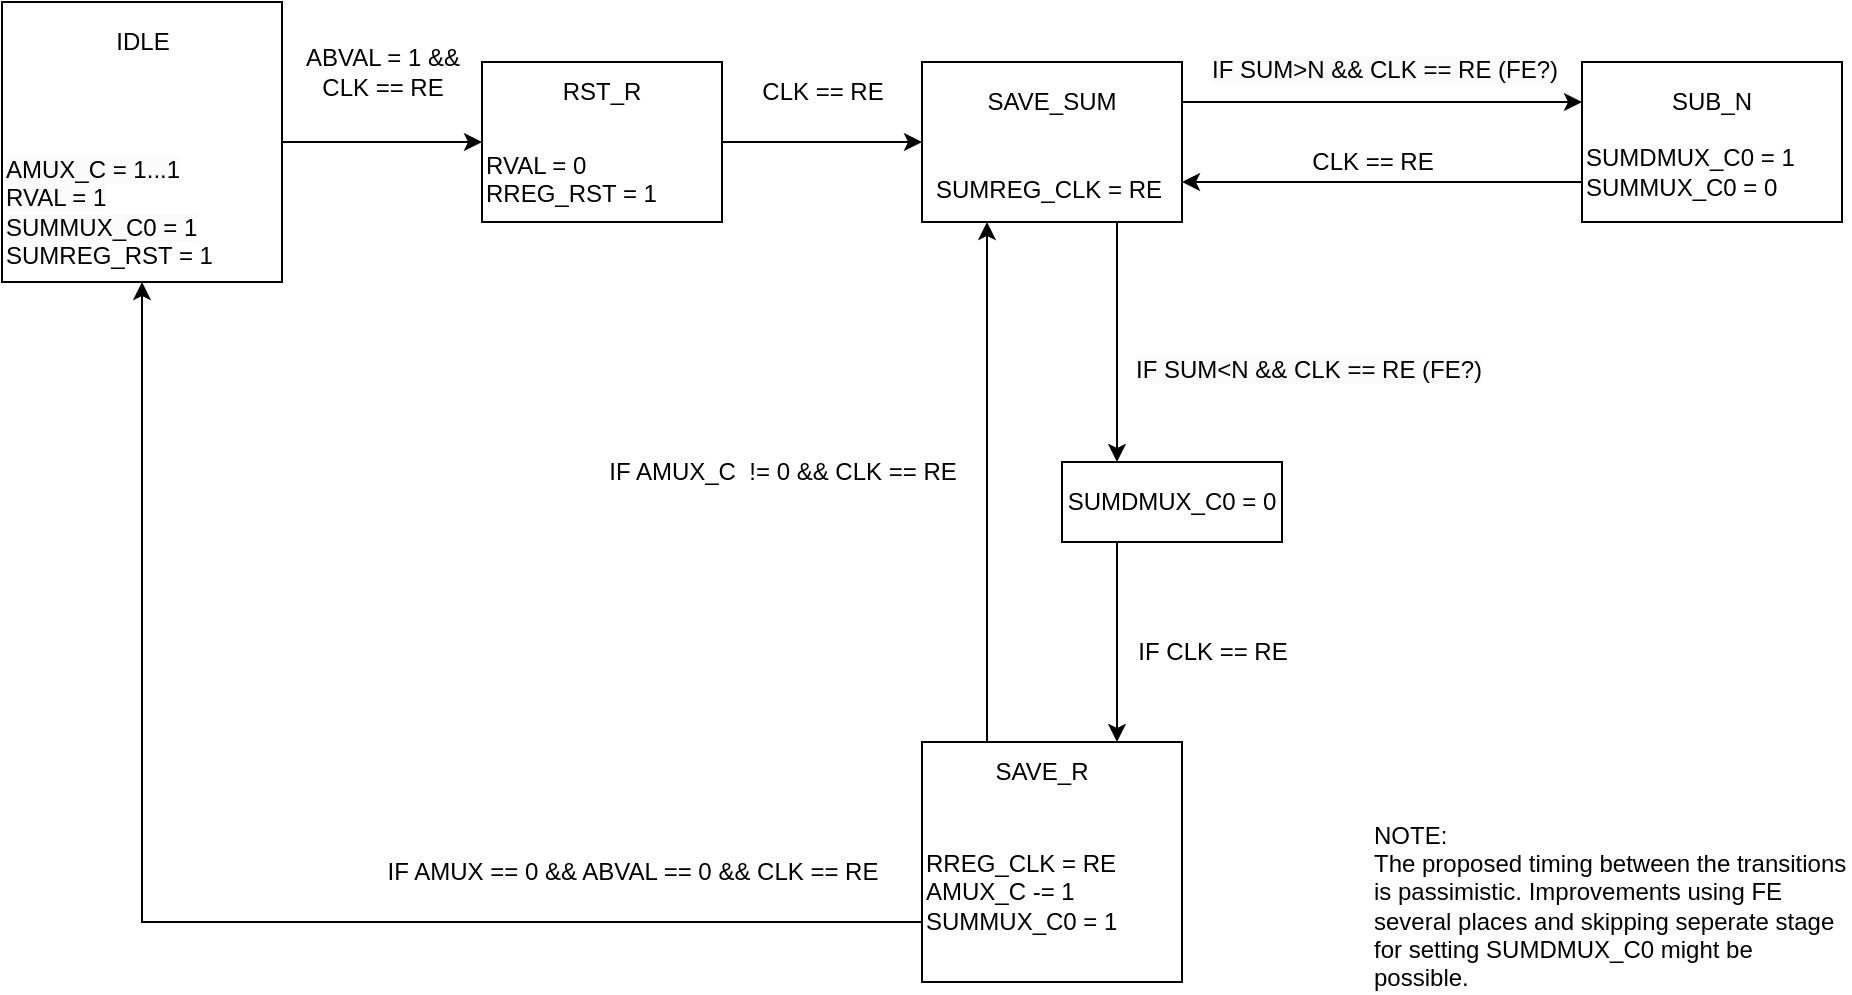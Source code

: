 <mxfile version="24.7.16" pages="2">
  <diagram name="BLAKELEY_MODULE_CONTROL" id="Lu-H7ge2H38Xss0pZ5D7">
    <mxGraphModel dx="1994" dy="757" grid="0" gridSize="10" guides="1" tooltips="1" connect="1" arrows="1" fold="1" page="1" pageScale="1" pageWidth="827" pageHeight="1169" math="0" shadow="0">
      <root>
        <mxCell id="0" />
        <mxCell id="1" parent="0" />
        <mxCell id="WRu4B7tDvR91l4tycOVn-67" style="edgeStyle=orthogonalEdgeStyle;rounded=0;orthogonalLoop=1;jettySize=auto;html=1;exitX=1;exitY=0.5;exitDx=0;exitDy=0;entryX=0;entryY=0.5;entryDx=0;entryDy=0;" edge="1" parent="1" source="WRu4B7tDvR91l4tycOVn-2" target="WRu4B7tDvR91l4tycOVn-64">
          <mxGeometry relative="1" as="geometry">
            <mxPoint x="-160" y="330" as="targetPoint" />
          </mxGeometry>
        </mxCell>
        <mxCell id="WRu4B7tDvR91l4tycOVn-2" value="" style="rounded=0;whiteSpace=wrap;html=1;" vertex="1" parent="1">
          <mxGeometry x="-390" y="260" width="140" height="140" as="geometry" />
        </mxCell>
        <mxCell id="WRu4B7tDvR91l4tycOVn-28" style="edgeStyle=orthogonalEdgeStyle;rounded=0;orthogonalLoop=1;jettySize=auto;html=1;exitX=0;exitY=0.75;exitDx=0;exitDy=0;entryX=0.5;entryY=1;entryDx=0;entryDy=0;" edge="1" parent="1" source="WRu4B7tDvR91l4tycOVn-16" target="WRu4B7tDvR91l4tycOVn-2">
          <mxGeometry relative="1" as="geometry" />
        </mxCell>
        <mxCell id="WRu4B7tDvR91l4tycOVn-16" value="" style="rounded=0;whiteSpace=wrap;html=1;" vertex="1" parent="1">
          <mxGeometry x="70" y="630" width="130" height="120" as="geometry" />
        </mxCell>
        <mxCell id="WRu4B7tDvR91l4tycOVn-17" value="SAVE_R" style="text;html=1;align=center;verticalAlign=middle;whiteSpace=wrap;rounded=0;" vertex="1" parent="1">
          <mxGeometry x="100" y="630" width="60" height="30" as="geometry" />
        </mxCell>
        <mxCell id="WRu4B7tDvR91l4tycOVn-52" style="edgeStyle=orthogonalEdgeStyle;rounded=0;orthogonalLoop=1;jettySize=auto;html=1;entryX=1;entryY=0.75;entryDx=0;entryDy=0;exitX=0;exitY=0.75;exitDx=0;exitDy=0;" edge="1" parent="1" source="WRu4B7tDvR91l4tycOVn-18" target="WRu4B7tDvR91l4tycOVn-41">
          <mxGeometry relative="1" as="geometry">
            <mxPoint x="360" y="350" as="sourcePoint" />
          </mxGeometry>
        </mxCell>
        <mxCell id="WRu4B7tDvR91l4tycOVn-18" value="" style="rounded=0;whiteSpace=wrap;html=1;" vertex="1" parent="1">
          <mxGeometry x="400" y="290" width="130" height="80" as="geometry" />
        </mxCell>
        <mxCell id="WRu4B7tDvR91l4tycOVn-19" value="SUB_N" style="text;html=1;align=center;verticalAlign=middle;whiteSpace=wrap;rounded=0;" vertex="1" parent="1">
          <mxGeometry x="435" y="295" width="60" height="30" as="geometry" />
        </mxCell>
        <mxCell id="WRu4B7tDvR91l4tycOVn-22" value="&lt;div&gt;&lt;span style=&quot;background-color: initial;&quot;&gt;RREG_CLK = RE&lt;/span&gt;&lt;br&gt;&lt;/div&gt;&lt;div&gt;AMUX_C -= 1&lt;/div&gt;&lt;div&gt;SUMMUX_C0 = 1&lt;/div&gt;" style="text;html=1;align=left;verticalAlign=middle;resizable=0;points=[];autosize=1;strokeColor=none;fillColor=none;" vertex="1" parent="1">
          <mxGeometry x="70" y="675" width="120" height="60" as="geometry" />
        </mxCell>
        <mxCell id="WRu4B7tDvR91l4tycOVn-32" value="&lt;span style=&quot;color: rgb(0, 0, 0); font-family: Helvetica; font-size: 12px; font-style: normal; font-variant-ligatures: normal; font-variant-caps: normal; font-weight: 400; letter-spacing: normal; orphans: 2; text-align: center; text-indent: 0px; text-transform: none; widows: 2; word-spacing: 0px; -webkit-text-stroke-width: 0px; white-space: nowrap; background-color: rgb(251, 251, 251); text-decoration-thickness: initial; text-decoration-style: initial; text-decoration-color: initial; display: inline !important; float: none;&quot;&gt;AMUX_C = 1...1&lt;/span&gt;&lt;div&gt;&lt;span style=&quot;color: rgb(0, 0, 0); font-family: Helvetica; font-size: 12px; font-style: normal; font-variant-ligatures: normal; font-variant-caps: normal; font-weight: 400; letter-spacing: normal; orphans: 2; text-align: center; text-indent: 0px; text-transform: none; widows: 2; word-spacing: 0px; -webkit-text-stroke-width: 0px; white-space: nowrap; background-color: rgb(251, 251, 251); text-decoration-thickness: initial; text-decoration-style: initial; text-decoration-color: initial; display: inline !important; float: none;&quot;&gt;RVAL = 1&lt;br&gt;&lt;/span&gt;&lt;/div&gt;&lt;div&gt;&lt;span style=&quot;color: rgb(0, 0, 0); font-family: Helvetica; font-size: 12px; font-style: normal; font-variant-ligatures: normal; font-variant-caps: normal; font-weight: 400; letter-spacing: normal; orphans: 2; text-align: center; text-indent: 0px; text-transform: none; widows: 2; word-spacing: 0px; -webkit-text-stroke-width: 0px; white-space: nowrap; background-color: rgb(251, 251, 251); text-decoration-thickness: initial; text-decoration-style: initial; text-decoration-color: initial; display: inline !important; float: none;&quot;&gt;SUMMUX_C0 = 1&lt;br&gt;&lt;/span&gt;&lt;/div&gt;&lt;div&gt;&lt;span style=&quot;text-align: center; text-wrap: nowrap;&quot;&gt;SUMREG_RST = 1&lt;br&gt;&lt;/span&gt;&lt;br&gt;&lt;/div&gt;" style="text;whiteSpace=wrap;html=1;" vertex="1" parent="1">
          <mxGeometry x="-390" y="330" width="120" height="60" as="geometry" />
        </mxCell>
        <mxCell id="WRu4B7tDvR91l4tycOVn-34" value="SUMDMUX_C0 = 1&lt;br&gt;SUMMUX_C0 = 0" style="text;html=1;align=left;verticalAlign=middle;whiteSpace=wrap;rounded=0;" vertex="1" parent="1">
          <mxGeometry x="400" y="330" width="130" height="30" as="geometry" />
        </mxCell>
        <mxCell id="WRu4B7tDvR91l4tycOVn-37" value="IDLE" style="text;html=1;align=center;verticalAlign=middle;resizable=0;points=[];autosize=1;strokeColor=none;fillColor=none;" vertex="1" parent="1">
          <mxGeometry x="-345" y="265" width="50" height="30" as="geometry" />
        </mxCell>
        <mxCell id="WRu4B7tDvR91l4tycOVn-45" style="edgeStyle=orthogonalEdgeStyle;rounded=0;orthogonalLoop=1;jettySize=auto;html=1;exitX=1;exitY=0.5;exitDx=0;exitDy=0;" edge="1" parent="1">
          <mxGeometry relative="1" as="geometry">
            <mxPoint x="200" y="310" as="sourcePoint" />
            <mxPoint x="400" y="310" as="targetPoint" />
          </mxGeometry>
        </mxCell>
        <mxCell id="WRu4B7tDvR91l4tycOVn-56" style="edgeStyle=orthogonalEdgeStyle;rounded=0;orthogonalLoop=1;jettySize=auto;html=1;exitX=0.75;exitY=1;exitDx=0;exitDy=0;entryX=0.25;entryY=0;entryDx=0;entryDy=0;" edge="1" parent="1" source="WRu4B7tDvR91l4tycOVn-41" target="WRu4B7tDvR91l4tycOVn-72">
          <mxGeometry relative="1" as="geometry">
            <mxPoint x="165" y="370" as="sourcePoint" />
            <mxPoint x="165" y="490" as="targetPoint" />
          </mxGeometry>
        </mxCell>
        <mxCell id="WRu4B7tDvR91l4tycOVn-41" value="" style="rounded=0;whiteSpace=wrap;html=1;" vertex="1" parent="1">
          <mxGeometry x="70" y="290" width="130" height="80" as="geometry" />
        </mxCell>
        <mxCell id="WRu4B7tDvR91l4tycOVn-42" value="&lt;div style=&quot;text-align: center;&quot;&gt;&lt;span style=&quot;background-color: initial; text-wrap: nowrap;&quot;&gt;SUMREG_CLK = RE&lt;/span&gt;&lt;/div&gt;&lt;div style=&quot;&quot;&gt;&lt;span style=&quot;background-color: initial; text-wrap: nowrap;&quot;&gt;&lt;br&gt;&lt;/span&gt;&lt;/div&gt;" style="text;whiteSpace=wrap;html=1;" vertex="1" parent="1">
          <mxGeometry x="75" y="340" width="120" height="22.5" as="geometry" />
        </mxCell>
        <mxCell id="WRu4B7tDvR91l4tycOVn-43" value="SAVE_SUM" style="text;html=1;align=center;verticalAlign=middle;whiteSpace=wrap;rounded=0;" vertex="1" parent="1">
          <mxGeometry x="105" y="295" width="60" height="30" as="geometry" />
        </mxCell>
        <mxCell id="WRu4B7tDvR91l4tycOVn-46" value="ABVAL = 1 &amp;amp;&amp;amp;&lt;br&gt;CLK == RE" style="text;html=1;align=center;verticalAlign=middle;resizable=0;points=[];autosize=1;strokeColor=none;fillColor=none;" vertex="1" parent="1">
          <mxGeometry x="-250" y="275" width="100" height="40" as="geometry" />
        </mxCell>
        <mxCell id="WRu4B7tDvR91l4tycOVn-47" value="&lt;span style=&quot;color: rgb(0, 0, 0); font-family: Helvetica; font-size: 12px; font-style: normal; font-variant-ligatures: normal; font-variant-caps: normal; font-weight: 400; letter-spacing: normal; orphans: 2; text-align: center; text-indent: 0px; text-transform: none; widows: 2; word-spacing: 0px; -webkit-text-stroke-width: 0px; white-space: nowrap; background-color: rgb(251, 251, 251); text-decoration-thickness: initial; text-decoration-style: initial; text-decoration-color: initial; display: inline !important; float: none;&quot;&gt;IF SUM&amp;gt;N &amp;amp;&amp;amp; CLK == RE (FE?)&lt;/span&gt;" style="text;whiteSpace=wrap;html=1;" vertex="1" parent="1">
          <mxGeometry x="212.5" y="280" width="70" height="30" as="geometry" />
        </mxCell>
        <mxCell id="WRu4B7tDvR91l4tycOVn-53" value="CLK == RE" style="text;html=1;align=center;verticalAlign=middle;resizable=0;points=[];autosize=1;strokeColor=none;fillColor=none;" vertex="1" parent="1">
          <mxGeometry x="255" y="325" width="80" height="30" as="geometry" />
        </mxCell>
        <mxCell id="WRu4B7tDvR91l4tycOVn-54" value="&lt;span style=&quot;color: rgb(0, 0, 0); font-family: Helvetica; font-size: 12px; font-style: normal; font-variant-ligatures: normal; font-variant-caps: normal; font-weight: 400; letter-spacing: normal; orphans: 2; text-align: center; text-indent: 0px; text-transform: none; widows: 2; word-spacing: 0px; -webkit-text-stroke-width: 0px; white-space: nowrap; background-color: rgb(251, 251, 251); text-decoration-thickness: initial; text-decoration-style: initial; text-decoration-color: initial; display: inline !important; float: none;&quot;&gt;IF SUM&amp;lt;N &amp;amp;&amp;amp; CLK == RE (FE?)&lt;/span&gt;" style="text;whiteSpace=wrap;html=1;" vertex="1" parent="1">
          <mxGeometry x="175" y="430" width="145" height="30" as="geometry" />
        </mxCell>
        <mxCell id="WRu4B7tDvR91l4tycOVn-59" value="IF AMUX_C&amp;nbsp; != 0 &amp;amp;&amp;amp; CLK == RE" style="text;html=1;align=center;verticalAlign=middle;resizable=0;points=[];autosize=1;strokeColor=none;fillColor=none;" vertex="1" parent="1">
          <mxGeometry x="-100" y="480" width="200" height="30" as="geometry" />
        </mxCell>
        <mxCell id="WRu4B7tDvR91l4tycOVn-60" value="IF AMUX == 0 &amp;amp;&amp;amp; ABVAL == 0 &amp;amp;&amp;amp; CLK == RE" style="text;html=1;align=center;verticalAlign=middle;resizable=0;points=[];autosize=1;strokeColor=none;fillColor=none;" vertex="1" parent="1">
          <mxGeometry x="-210" y="680" width="270" height="30" as="geometry" />
        </mxCell>
        <mxCell id="WRu4B7tDvR91l4tycOVn-69" style="edgeStyle=orthogonalEdgeStyle;rounded=0;orthogonalLoop=1;jettySize=auto;html=1;exitX=1;exitY=0.5;exitDx=0;exitDy=0;entryX=0;entryY=0.5;entryDx=0;entryDy=0;" edge="1" parent="1" source="WRu4B7tDvR91l4tycOVn-64" target="WRu4B7tDvR91l4tycOVn-41">
          <mxGeometry relative="1" as="geometry" />
        </mxCell>
        <mxCell id="WRu4B7tDvR91l4tycOVn-64" value="" style="rounded=0;whiteSpace=wrap;html=1;" vertex="1" parent="1">
          <mxGeometry x="-150" y="290" width="120" height="80" as="geometry" />
        </mxCell>
        <mxCell id="WRu4B7tDvR91l4tycOVn-65" value="&lt;div style=&quot;&quot;&gt;&lt;span style=&quot;text-wrap: nowrap;&quot;&gt;RVAL = 0&lt;/span&gt;&lt;span style=&quot;text-wrap: nowrap; background-color: initial;&quot;&gt;&lt;br&gt;&lt;/span&gt;&lt;/div&gt;&lt;div style=&quot;&quot;&gt;&lt;span style=&quot;text-wrap: nowrap; background-color: initial;&quot;&gt;RREG_RST = 1&lt;br&gt;&lt;/span&gt;&lt;br&gt;&lt;/div&gt;" style="text;whiteSpace=wrap;html=1;" vertex="1" parent="1">
          <mxGeometry x="-150" y="327.5" width="100" height="35" as="geometry" />
        </mxCell>
        <mxCell id="WRu4B7tDvR91l4tycOVn-66" value="RST_R" style="text;html=1;align=center;verticalAlign=middle;whiteSpace=wrap;rounded=0;" vertex="1" parent="1">
          <mxGeometry x="-120" y="290" width="60" height="30" as="geometry" />
        </mxCell>
        <mxCell id="WRu4B7tDvR91l4tycOVn-70" value="CLK == RE" style="text;html=1;align=center;verticalAlign=middle;resizable=0;points=[];autosize=1;strokeColor=none;fillColor=none;" vertex="1" parent="1">
          <mxGeometry x="-20" y="290" width="80" height="30" as="geometry" />
        </mxCell>
        <mxCell id="WRu4B7tDvR91l4tycOVn-71" value="&lt;br&gt;NOTE:&lt;br&gt;The proposed timing between the transitions is passimistic. Improvements using FE several places and skipping seperate stage for setting SUMDMUX_C0 might be possible." style="text;html=1;align=left;verticalAlign=middle;whiteSpace=wrap;rounded=0;" vertex="1" parent="1">
          <mxGeometry x="294" y="690" width="240" height="30" as="geometry" />
        </mxCell>
        <mxCell id="WRu4B7tDvR91l4tycOVn-73" style="edgeStyle=orthogonalEdgeStyle;rounded=0;orthogonalLoop=1;jettySize=auto;html=1;entryX=0.25;entryY=1;entryDx=0;entryDy=0;exitX=0.25;exitY=0;exitDx=0;exitDy=0;" edge="1" parent="1" source="WRu4B7tDvR91l4tycOVn-16" target="WRu4B7tDvR91l4tycOVn-41">
          <mxGeometry relative="1" as="geometry">
            <mxPoint x="102.345" y="380" as="targetPoint" />
            <mxPoint x="40" y="470" as="sourcePoint" />
          </mxGeometry>
        </mxCell>
        <mxCell id="WRu4B7tDvR91l4tycOVn-74" style="edgeStyle=orthogonalEdgeStyle;rounded=0;orthogonalLoop=1;jettySize=auto;html=1;exitX=0.25;exitY=1;exitDx=0;exitDy=0;entryX=0.75;entryY=0;entryDx=0;entryDy=0;" edge="1" parent="1" source="WRu4B7tDvR91l4tycOVn-72" target="WRu4B7tDvR91l4tycOVn-16">
          <mxGeometry relative="1" as="geometry" />
        </mxCell>
        <mxCell id="WRu4B7tDvR91l4tycOVn-72" value="&lt;span style=&quot;text-align: left; text-wrap: nowrap;&quot;&gt;SUMDMUX_C0 = 0&lt;/span&gt;" style="rounded=0;whiteSpace=wrap;html=1;" vertex="1" parent="1">
          <mxGeometry x="140" y="490" width="110" height="40" as="geometry" />
        </mxCell>
        <mxCell id="WRu4B7tDvR91l4tycOVn-75" value="IF CLK == RE" style="text;html=1;align=center;verticalAlign=middle;resizable=0;points=[];autosize=1;strokeColor=none;fillColor=none;" vertex="1" parent="1">
          <mxGeometry x="165" y="570" width="100" height="30" as="geometry" />
        </mxCell>
      </root>
    </mxGraphModel>
  </diagram>
  <diagram id="u1lkG1_b83hIFHSMNddz" name="RSA_STAGE_MODULE">
    <mxGraphModel dx="2417" dy="1567" grid="0" gridSize="10" guides="1" tooltips="1" connect="1" arrows="1" fold="1" page="1" pageScale="1" pageWidth="827" pageHeight="1169" math="0" shadow="0">
      <root>
        <mxCell id="0" />
        <mxCell id="1" parent="0" />
        <mxCell id="Za4qABMFUF11maSJeuKA-3" style="edgeStyle=orthogonalEdgeStyle;rounded=0;orthogonalLoop=1;jettySize=auto;html=1;exitX=1;exitY=0.5;exitDx=0;exitDy=0;entryX=0;entryY=0.5;entryDx=0;entryDy=0;" edge="1" parent="1" source="Za4qABMFUF11maSJeuKA-1" target="Za4qABMFUF11maSJeuKA-4">
          <mxGeometry relative="1" as="geometry">
            <mxPoint x="289" y="359.143" as="targetPoint" />
          </mxGeometry>
        </mxCell>
        <mxCell id="Za4qABMFUF11maSJeuKA-1" value="" style="whiteSpace=wrap;html=1;" vertex="1" parent="1">
          <mxGeometry x="29" y="289" width="130" height="140" as="geometry" />
        </mxCell>
        <mxCell id="Za4qABMFUF11maSJeuKA-2" value="IDLE" style="text;html=1;align=center;verticalAlign=middle;whiteSpace=wrap;rounded=0;" vertex="1" parent="1">
          <mxGeometry x="64" y="289" width="60" height="30" as="geometry" />
        </mxCell>
        <mxCell id="_HXr8jDJ5jUmJvFsdukZ-4" style="edgeStyle=orthogonalEdgeStyle;rounded=0;orthogonalLoop=1;jettySize=auto;html=1;exitX=1;exitY=0.5;exitDx=0;exitDy=0;entryX=0;entryY=0.5;entryDx=0;entryDy=0;" edge="1" parent="1" source="Za4qABMFUF11maSJeuKA-4" target="_HXr8jDJ5jUmJvFsdukZ-2">
          <mxGeometry relative="1" as="geometry" />
        </mxCell>
        <mxCell id="Za4qABMFUF11maSJeuKA-4" value="" style="whiteSpace=wrap;html=1;" vertex="1" parent="1">
          <mxGeometry x="303" y="309" width="140" height="100" as="geometry" />
        </mxCell>
        <mxCell id="Za4qABMFUF11maSJeuKA-6" value="ILI = 1 &amp;amp;&amp;amp; CLK == RE" style="text;html=1;align=center;verticalAlign=middle;resizable=0;points=[];autosize=1;strokeColor=none;fillColor=none;" vertex="1" parent="1">
          <mxGeometry x="163" y="319" width="140" height="30" as="geometry" />
        </mxCell>
        <mxCell id="Za4qABMFUF11maSJeuKA-7" value="&lt;div&gt;&lt;span style=&quot;background-color: initial;&quot;&gt;ILO = 0&lt;/span&gt;&lt;br&gt;&lt;/div&gt;&lt;div&gt;IPO = 0&lt;/div&gt;CMUX_C0 = 0&lt;div&gt;PMUX_C0 = 0&lt;br&gt;BM_C_ABVAL = 0&lt;/div&gt;&lt;div&gt;BM_P_ABVAL = 0&lt;br&gt;&lt;/div&gt;" style="text;html=1;align=left;verticalAlign=middle;resizable=0;points=[];autosize=1;strokeColor=none;fillColor=none;" vertex="1" parent="1">
          <mxGeometry x="39" y="319" width="120" height="100" as="geometry" />
        </mxCell>
        <mxCell id="_HXr8jDJ5jUmJvFsdukZ-1" value="&lt;div&gt;&lt;span style=&quot;background-color: initial;&quot;&gt;CREG_CLK = RE&lt;/span&gt;&lt;br&gt;&lt;/div&gt;&lt;div&gt;PREG_CLK = RE&lt;/div&gt;" style="text;html=1;align=left;verticalAlign=middle;resizable=0;points=[];autosize=1;strokeColor=none;fillColor=none;" vertex="1" parent="1">
          <mxGeometry x="313" y="349" width="120" height="40" as="geometry" />
        </mxCell>
        <mxCell id="_HXr8jDJ5jUmJvFsdukZ-38" style="edgeStyle=orthogonalEdgeStyle;rounded=0;orthogonalLoop=1;jettySize=auto;html=1;exitX=0.5;exitY=1;exitDx=0;exitDy=0;entryX=0.5;entryY=0;entryDx=0;entryDy=0;" edge="1" parent="1" source="_HXr8jDJ5jUmJvFsdukZ-2" target="_HXr8jDJ5jUmJvFsdukZ-6">
          <mxGeometry relative="1" as="geometry" />
        </mxCell>
        <mxCell id="_HXr8jDJ5jUmJvFsdukZ-2" value="" style="whiteSpace=wrap;html=1;" vertex="1" parent="1">
          <mxGeometry x="549" y="309" width="140" height="100" as="geometry" />
        </mxCell>
        <mxCell id="_HXr8jDJ5jUmJvFsdukZ-3" value="IPO = 1&lt;div&gt;CMUX_C0 = 1&lt;/div&gt;&lt;div style=&quot;&quot;&gt;PMUX_C0 = 1&lt;/div&gt;" style="text;html=1;align=left;verticalAlign=middle;resizable=0;points=[];autosize=1;strokeColor=none;fillColor=none;" vertex="1" parent="1">
          <mxGeometry x="557.97" y="339" width="100" height="60" as="geometry" />
        </mxCell>
        <mxCell id="_HXr8jDJ5jUmJvFsdukZ-5" value="&lt;span style=&quot;color: rgb(0, 0, 0); font-family: Helvetica; font-size: 12px; font-style: normal; font-variant-ligatures: normal; font-variant-caps: normal; font-weight: 400; letter-spacing: normal; orphans: 2; text-align: center; text-indent: 0px; text-transform: none; widows: 2; word-spacing: 0px; -webkit-text-stroke-width: 0px; white-space: nowrap; background-color: rgb(251, 251, 251); text-decoration-thickness: initial; text-decoration-style: initial; text-decoration-color: initial; display: inline !important; float: none;&quot;&gt;CLK == RE&lt;/span&gt;" style="text;whiteSpace=wrap;html=1;" vertex="1" parent="1">
          <mxGeometry x="459" y="329" width="90" height="20" as="geometry" />
        </mxCell>
        <mxCell id="_HXr8jDJ5jUmJvFsdukZ-26" style="edgeStyle=orthogonalEdgeStyle;rounded=0;orthogonalLoop=1;jettySize=auto;html=1;exitX=0.25;exitY=1;exitDx=0;exitDy=0;entryX=0.5;entryY=0;entryDx=0;entryDy=0;" edge="1" parent="1" source="_HXr8jDJ5jUmJvFsdukZ-6" target="_HXr8jDJ5jUmJvFsdukZ-9">
          <mxGeometry relative="1" as="geometry">
            <mxPoint x="608.97" y="609" as="targetPoint" />
            <Array as="points">
              <mxPoint x="578.97" y="599" />
              <mxPoint x="518.97" y="599" />
            </Array>
          </mxGeometry>
        </mxCell>
        <mxCell id="_HXr8jDJ5jUmJvFsdukZ-27" style="edgeStyle=orthogonalEdgeStyle;rounded=0;orthogonalLoop=1;jettySize=auto;html=1;exitX=0.75;exitY=1;exitDx=0;exitDy=0;entryX=0.5;entryY=0;entryDx=0;entryDy=0;" edge="1" parent="1" source="_HXr8jDJ5jUmJvFsdukZ-6" target="_HXr8jDJ5jUmJvFsdukZ-10">
          <mxGeometry relative="1" as="geometry">
            <Array as="points">
              <mxPoint x="658.97" y="599" />
              <mxPoint x="718.97" y="599" />
            </Array>
          </mxGeometry>
        </mxCell>
        <mxCell id="_HXr8jDJ5jUmJvFsdukZ-6" value="" style="whiteSpace=wrap;html=1;" vertex="1" parent="1">
          <mxGeometry x="538.97" y="469" width="160" height="80" as="geometry" />
        </mxCell>
        <mxCell id="_HXr8jDJ5jUmJvFsdukZ-7" value="IF ES[index] == &#39;1&#39;" style="text;html=1;align=center;verticalAlign=middle;resizable=0;points=[];autosize=1;strokeColor=none;fillColor=none;" vertex="1" parent="1">
          <mxGeometry x="443.97" y="569" width="120" height="30" as="geometry" />
        </mxCell>
        <mxCell id="_HXr8jDJ5jUmJvFsdukZ-8" value="&lt;span style=&quot;color: rgb(0, 0, 0); font-family: Helvetica; font-size: 12px; font-style: normal; font-variant-ligatures: normal; font-variant-caps: normal; font-weight: 400; letter-spacing: normal; orphans: 2; text-align: center; text-indent: 0px; text-transform: none; widows: 2; word-spacing: 0px; -webkit-text-stroke-width: 0px; white-space: nowrap; background-color: rgb(251, 251, 251); text-decoration-thickness: initial; text-decoration-style: initial; text-decoration-color: initial; display: inline !important; float: none;&quot;&gt;IF ES[index] == &#39;0&#39;&lt;/span&gt;" style="text;whiteSpace=wrap;html=1;" vertex="1" parent="1">
          <mxGeometry x="708.97" y="569" width="120" height="40" as="geometry" />
        </mxCell>
        <mxCell id="_HXr8jDJ5jUmJvFsdukZ-22" style="edgeStyle=orthogonalEdgeStyle;rounded=0;orthogonalLoop=1;jettySize=auto;html=1;exitX=0.5;exitY=1;exitDx=0;exitDy=0;entryX=0.5;entryY=0;entryDx=0;entryDy=0;" edge="1" parent="1" source="_HXr8jDJ5jUmJvFsdukZ-9" target="_HXr8jDJ5jUmJvFsdukZ-16">
          <mxGeometry relative="1" as="geometry" />
        </mxCell>
        <mxCell id="_HXr8jDJ5jUmJvFsdukZ-9" value="" style="whiteSpace=wrap;html=1;" vertex="1" parent="1">
          <mxGeometry x="457.97" y="629" width="121" height="80" as="geometry" />
        </mxCell>
        <mxCell id="_HXr8jDJ5jUmJvFsdukZ-25" style="edgeStyle=orthogonalEdgeStyle;rounded=0;orthogonalLoop=1;jettySize=auto;html=1;exitX=0.5;exitY=1;exitDx=0;exitDy=0;entryX=0.5;entryY=0;entryDx=0;entryDy=0;" edge="1" parent="1" source="_HXr8jDJ5jUmJvFsdukZ-10" target="_HXr8jDJ5jUmJvFsdukZ-19">
          <mxGeometry relative="1" as="geometry" />
        </mxCell>
        <mxCell id="_HXr8jDJ5jUmJvFsdukZ-10" value="" style="whiteSpace=wrap;html=1;" vertex="1" parent="1">
          <mxGeometry x="658.97" y="629" width="120" height="80" as="geometry" />
        </mxCell>
        <mxCell id="_HXr8jDJ5jUmJvFsdukZ-11" value="BM_C_ABVAL = 1&lt;div&gt;BM_P_ABVAL = 1&amp;nbsp;&lt;br&gt;&lt;/div&gt;" style="text;html=1;align=center;verticalAlign=middle;resizable=0;points=[];autosize=1;strokeColor=none;fillColor=none;" vertex="1" parent="1">
          <mxGeometry x="450.47" y="654" width="120" height="40" as="geometry" />
        </mxCell>
        <mxCell id="_HXr8jDJ5jUmJvFsdukZ-13" value="BM_P_ABVAL = 1&amp;nbsp;" style="text;html=1;align=center;verticalAlign=middle;resizable=0;points=[];autosize=1;strokeColor=none;fillColor=none;" vertex="1" parent="1">
          <mxGeometry x="658.97" y="654" width="120" height="30" as="geometry" />
        </mxCell>
        <mxCell id="_HXr8jDJ5jUmJvFsdukZ-14" value="INIT_MULMOD_CP" style="text;html=1;align=center;verticalAlign=middle;resizable=0;points=[];autosize=1;strokeColor=none;fillColor=none;" vertex="1" parent="1">
          <mxGeometry x="453.47" y="634" width="130" height="30" as="geometry" />
        </mxCell>
        <mxCell id="_HXr8jDJ5jUmJvFsdukZ-15" value="&lt;span style=&quot;color: rgb(0, 0, 0); font-family: Helvetica; font-size: 12px; font-style: normal; font-variant-ligatures: normal; font-variant-caps: normal; font-weight: 400; letter-spacing: normal; orphans: 2; text-align: center; text-indent: 0px; text-transform: none; widows: 2; word-spacing: 0px; -webkit-text-stroke-width: 0px; white-space: nowrap; background-color: rgb(251, 251, 251); text-decoration-thickness: initial; text-decoration-style: initial; text-decoration-color: initial; display: inline !important; float: none;&quot;&gt;INIT_MULMOD_P&lt;/span&gt;" style="text;whiteSpace=wrap;html=1;" vertex="1" parent="1">
          <mxGeometry x="665.97" y="634" width="140" height="40" as="geometry" />
        </mxCell>
        <mxCell id="_HXr8jDJ5jUmJvFsdukZ-33" style="edgeStyle=orthogonalEdgeStyle;rounded=0;orthogonalLoop=1;jettySize=auto;html=1;entryX=0;entryY=0.5;entryDx=0;entryDy=0;exitX=0;exitY=0.5;exitDx=0;exitDy=0;" edge="1" parent="1" source="_HXr8jDJ5jUmJvFsdukZ-44" target="_HXr8jDJ5jUmJvFsdukZ-6">
          <mxGeometry relative="1" as="geometry">
            <mxPoint x="429" y="929" as="sourcePoint" />
            <Array as="points">
              <mxPoint x="199" y="929" />
              <mxPoint x="199" y="509" />
            </Array>
          </mxGeometry>
        </mxCell>
        <mxCell id="_HXr8jDJ5jUmJvFsdukZ-55" style="edgeStyle=orthogonalEdgeStyle;rounded=0;orthogonalLoop=1;jettySize=auto;html=1;exitX=0.5;exitY=1;exitDx=0;exitDy=0;entryX=0.5;entryY=0;entryDx=0;entryDy=0;" edge="1" parent="1" source="_HXr8jDJ5jUmJvFsdukZ-16" target="_HXr8jDJ5jUmJvFsdukZ-44">
          <mxGeometry relative="1" as="geometry" />
        </mxCell>
        <mxCell id="_HXr8jDJ5jUmJvFsdukZ-16" value="" style="whiteSpace=wrap;html=1;" vertex="1" parent="1">
          <mxGeometry x="457.97" y="759" width="121" height="70" as="geometry" />
        </mxCell>
        <mxCell id="_HXr8jDJ5jUmJvFsdukZ-18" value="BM_C_ABVAL = 0&lt;div&gt;BM_P_ABVAL = 0&lt;/div&gt;" style="text;html=1;align=center;verticalAlign=middle;resizable=0;points=[];autosize=1;strokeColor=none;fillColor=none;" vertex="1" parent="1">
          <mxGeometry x="450.47" y="779" width="120" height="40" as="geometry" />
        </mxCell>
        <mxCell id="_HXr8jDJ5jUmJvFsdukZ-35" style="edgeStyle=orthogonalEdgeStyle;rounded=0;orthogonalLoop=1;jettySize=auto;html=1;exitX=1;exitY=0.5;exitDx=0;exitDy=0;entryX=1;entryY=0.5;entryDx=0;entryDy=0;" edge="1" parent="1" source="_HXr8jDJ5jUmJvFsdukZ-51" target="_HXr8jDJ5jUmJvFsdukZ-6">
          <mxGeometry relative="1" as="geometry">
            <Array as="points">
              <mxPoint x="859" y="929" />
              <mxPoint x="859" y="509" />
            </Array>
          </mxGeometry>
        </mxCell>
        <mxCell id="_HXr8jDJ5jUmJvFsdukZ-56" style="edgeStyle=orthogonalEdgeStyle;rounded=0;orthogonalLoop=1;jettySize=auto;html=1;exitX=0.5;exitY=1;exitDx=0;exitDy=0;entryX=0.5;entryY=0;entryDx=0;entryDy=0;" edge="1" parent="1" source="_HXr8jDJ5jUmJvFsdukZ-19" target="_HXr8jDJ5jUmJvFsdukZ-51">
          <mxGeometry relative="1" as="geometry">
            <mxPoint x="709" y="869" as="targetPoint" />
          </mxGeometry>
        </mxCell>
        <mxCell id="_HXr8jDJ5jUmJvFsdukZ-19" value="" style="whiteSpace=wrap;html=1;" vertex="1" parent="1">
          <mxGeometry x="658.97" y="759" width="120" height="70" as="geometry" />
        </mxCell>
        <mxCell id="_HXr8jDJ5jUmJvFsdukZ-17" value="BM_P_ABVAL = 0" style="text;html=1;align=center;verticalAlign=middle;resizable=0;points=[];autosize=1;strokeColor=none;fillColor=none;" vertex="1" parent="1">
          <mxGeometry x="648.97" y="779" width="120" height="30" as="geometry" />
        </mxCell>
        <mxCell id="_HXr8jDJ5jUmJvFsdukZ-28" value="ACK_MULMOD_CP" style="text;html=1;align=center;verticalAlign=middle;resizable=0;points=[];autosize=1;strokeColor=none;fillColor=none;" vertex="1" parent="1">
          <mxGeometry x="453.47" y="759" width="130" height="30" as="geometry" />
        </mxCell>
        <mxCell id="_HXr8jDJ5jUmJvFsdukZ-29" value="&lt;span style=&quot;color: rgb(0, 0, 0); font-family: Helvetica; font-size: 12px; font-style: normal; font-variant-ligatures: normal; font-variant-caps: normal; font-weight: 400; letter-spacing: normal; orphans: 2; text-align: center; text-indent: 0px; text-transform: none; widows: 2; word-spacing: 0px; -webkit-text-stroke-width: 0px; white-space: nowrap; background-color: rgb(251, 251, 251); text-decoration-thickness: initial; text-decoration-style: initial; text-decoration-color: initial; display: inline !important; float: none;&quot;&gt;ACK_MULMOD_P&lt;/span&gt;" style="text;whiteSpace=wrap;html=1;" vertex="1" parent="1">
          <mxGeometry x="658.97" y="759" width="140" height="40" as="geometry" />
        </mxCell>
        <mxCell id="_HXr8jDJ5jUmJvFsdukZ-34" style="edgeStyle=orthogonalEdgeStyle;rounded=0;orthogonalLoop=1;jettySize=auto;html=1;exitX=0.5;exitY=1;exitDx=0;exitDy=0;" edge="1" parent="1" source="_HXr8jDJ5jUmJvFsdukZ-29" target="_HXr8jDJ5jUmJvFsdukZ-29">
          <mxGeometry relative="1" as="geometry" />
        </mxCell>
        <mxCell id="_HXr8jDJ5jUmJvFsdukZ-36" value="IF index &amp;lt; (K/S)-1 &amp;amp;&amp;amp; CLK = RE" style="text;html=1;align=center;verticalAlign=middle;resizable=0;points=[];autosize=1;strokeColor=none;fillColor=none;" vertex="1" parent="1">
          <mxGeometry x="267.97" y="934" width="190" height="30" as="geometry" />
        </mxCell>
        <mxCell id="_HXr8jDJ5jUmJvFsdukZ-37" value="&lt;span style=&quot;text-align: center; text-wrap: nowrap;&quot;&gt;IF index &amp;lt; (K/S)-1 &amp;amp;&amp;amp; CLK = RE&lt;/span&gt;" style="text;whiteSpace=wrap;html=1;" vertex="1" parent="1">
          <mxGeometry x="789" y="939" width="130" height="40" as="geometry" />
        </mxCell>
        <mxCell id="_HXr8jDJ5jUmJvFsdukZ-43" value="IF BM_P_RVAL = &#39;1&#39; &amp;amp;&amp;amp; BM_C_RVAL = &#39;1&#39;" style="text;html=1;align=center;verticalAlign=middle;resizable=0;points=[];autosize=1;strokeColor=none;fillColor=none;" vertex="1" parent="1">
          <mxGeometry x="267.97" y="839" width="250" height="30" as="geometry" />
        </mxCell>
        <mxCell id="_HXr8jDJ5jUmJvFsdukZ-69" style="edgeStyle=orthogonalEdgeStyle;rounded=0;orthogonalLoop=1;jettySize=auto;html=1;exitX=0.5;exitY=1;exitDx=0;exitDy=0;endArrow=none;endFill=0;" edge="1" parent="1" source="_HXr8jDJ5jUmJvFsdukZ-44">
          <mxGeometry relative="1" as="geometry">
            <mxPoint x="518.4" y="1009" as="targetPoint" />
          </mxGeometry>
        </mxCell>
        <mxCell id="_HXr8jDJ5jUmJvFsdukZ-44" value="" style="whiteSpace=wrap;html=1;" vertex="1" parent="1">
          <mxGeometry x="457.97" y="889" width="121" height="80" as="geometry" />
        </mxCell>
        <mxCell id="_HXr8jDJ5jUmJvFsdukZ-46" value="REC_MULMOD_CP" style="text;html=1;align=center;verticalAlign=middle;resizable=0;points=[];autosize=1;strokeColor=none;fillColor=none;" vertex="1" parent="1">
          <mxGeometry x="453.47" y="889" width="130" height="30" as="geometry" />
        </mxCell>
        <mxCell id="_HXr8jDJ5jUmJvFsdukZ-51" value="" style="whiteSpace=wrap;html=1;" vertex="1" parent="1">
          <mxGeometry x="657.97" y="889" width="121" height="80" as="geometry" />
        </mxCell>
        <mxCell id="_HXr8jDJ5jUmJvFsdukZ-52" value="&lt;div style=&quot;text-align: left;&quot;&gt;&lt;span style=&quot;background-color: initial;&quot;&gt;PREG_CLK = RE&lt;/span&gt;&lt;br&gt;&lt;/div&gt;&lt;div style=&quot;text-align: left;&quot;&gt;&lt;span style=&quot;text-align: center;&quot;&gt;ILO = 1&lt;/span&gt;&lt;br&gt;&lt;/div&gt;&lt;div style=&quot;text-align: left;&quot;&gt;index += 1&lt;br&gt;&lt;/div&gt;" style="text;html=1;align=center;verticalAlign=middle;resizable=0;points=[];autosize=1;strokeColor=none;fillColor=none;" vertex="1" parent="1">
          <mxGeometry x="648.97" y="904" width="120" height="60" as="geometry" />
        </mxCell>
        <mxCell id="_HXr8jDJ5jUmJvFsdukZ-53" value="REC_MULMOD_CP" style="text;html=1;align=center;verticalAlign=middle;resizable=0;points=[];autosize=1;strokeColor=none;fillColor=none;" vertex="1" parent="1">
          <mxGeometry x="648.97" y="889" width="130" height="30" as="geometry" />
        </mxCell>
        <mxCell id="_HXr8jDJ5jUmJvFsdukZ-58" value="IF IPI == 1" style="text;html=1;align=center;verticalAlign=middle;resizable=0;points=[];autosize=1;strokeColor=none;fillColor=none;" vertex="1" parent="1">
          <mxGeometry x="583.97" y="979" width="80" height="30" as="geometry" />
        </mxCell>
        <mxCell id="_HXr8jDJ5jUmJvFsdukZ-60" value="&lt;div style=&quot;text-align: left;&quot;&gt;CREG_CLK = RE&lt;/div&gt;&lt;div style=&quot;text-align: left;&quot;&gt;PREG_CLK = RE&lt;/div&gt;&lt;div style=&quot;text-align: left;&quot;&gt;&lt;span style=&quot;text-align: center;&quot;&gt;ILO = 1&lt;/span&gt;&lt;br&gt;index += 1&lt;br&gt;&lt;/div&gt;" style="text;html=1;align=center;verticalAlign=middle;resizable=0;points=[];autosize=1;strokeColor=none;fillColor=none;" vertex="1" parent="1">
          <mxGeometry x="448.97" y="904" width="120" height="70" as="geometry" />
        </mxCell>
        <mxCell id="_HXr8jDJ5jUmJvFsdukZ-68" style="edgeStyle=orthogonalEdgeStyle;rounded=0;orthogonalLoop=1;jettySize=auto;html=1;exitX=0.5;exitY=1;exitDx=0;exitDy=0;entryX=0.5;entryY=1;entryDx=0;entryDy=0;" edge="1" parent="1" source="_HXr8jDJ5jUmJvFsdukZ-51" target="Za4qABMFUF11maSJeuKA-1">
          <mxGeometry relative="1" as="geometry">
            <mxPoint x="99" y="449" as="targetPoint" />
            <Array as="points">
              <mxPoint x="719" y="1009" />
              <mxPoint x="94" y="1009" />
            </Array>
          </mxGeometry>
        </mxCell>
        <mxCell id="_HXr8jDJ5jUmJvFsdukZ-75" value="SAVE_CP" style="text;html=1;align=center;verticalAlign=middle;resizable=0;points=[];autosize=1;strokeColor=none;fillColor=none;" vertex="1" parent="1">
          <mxGeometry x="333" y="309" width="80" height="30" as="geometry" />
        </mxCell>
        <mxCell id="pdtHFWr43l2k1zatoVZu-1" value="ACK_SAVE_CP" style="text;html=1;align=center;verticalAlign=middle;resizable=0;points=[];autosize=1;strokeColor=none;fillColor=none;" vertex="1" parent="1">
          <mxGeometry x="563.47" y="309" width="110" height="30" as="geometry" />
        </mxCell>
        <mxCell id="M9Ye5rMwHNw5frFjvKnK-1" value="MODMUL START" style="text;html=1;align=center;verticalAlign=middle;resizable=0;points=[];autosize=1;strokeColor=none;fillColor=none;" vertex="1" parent="1">
          <mxGeometry x="558.47" y="469" width="120" height="30" as="geometry" />
        </mxCell>
        <mxCell id="M9Ye5rMwHNw5frFjvKnK-2" value="index = 0" style="text;html=1;align=center;verticalAlign=middle;resizable=0;points=[];autosize=1;strokeColor=none;fillColor=none;" vertex="1" parent="1">
          <mxGeometry x="538.97" y="499" width="70" height="30" as="geometry" />
        </mxCell>
        <mxCell id="M9Ye5rMwHNw5frFjvKnK-3" value="&lt;span style=&quot;color: rgb(0, 0, 0); font-family: Helvetica; font-size: 12px; font-style: normal; font-variant-ligatures: normal; font-variant-caps: normal; font-weight: 400; letter-spacing: normal; orphans: 2; text-align: center; text-indent: 0px; text-transform: none; widows: 2; word-spacing: 0px; -webkit-text-stroke-width: 0px; white-space: nowrap; background-color: rgb(251, 251, 251); text-decoration-thickness: initial; text-decoration-style: initial; text-decoration-color: initial; display: inline !important; float: none;&quot;&gt;IF BM_P_RVAL = &#39;1&#39;&lt;/span&gt;" style="text;whiteSpace=wrap;html=1;" vertex="1" parent="1">
          <mxGeometry x="724" y="839" width="260" height="40" as="geometry" />
        </mxCell>
        <mxCell id="M9Ye5rMwHNw5frFjvKnK-4" value="&lt;span style=&quot;color: rgb(0, 0, 0); font-family: Helvetica; font-size: 12px; font-style: normal; font-variant-ligatures: normal; font-variant-caps: normal; font-weight: 400; letter-spacing: normal; orphans: 2; text-align: center; text-indent: 0px; text-transform: none; widows: 2; word-spacing: 0px; -webkit-text-stroke-width: 0px; white-space: nowrap; background-color: rgb(251, 251, 251); text-decoration-thickness: initial; text-decoration-style: initial; text-decoration-color: initial; display: inline !important; float: none;&quot;&gt;IF BM_P_RVAL = &#39;0&#39; &amp;amp;&amp;amp; BM_C_RVAL = &#39;0&#39;&lt;/span&gt;" style="text;whiteSpace=wrap;html=1;" vertex="1" parent="1">
          <mxGeometry x="267.97" y="719" width="260" height="40" as="geometry" />
        </mxCell>
        <mxCell id="M9Ye5rMwHNw5frFjvKnK-5" value="IF BM_P_RVAL = &#39;0&#39;" style="text;html=1;align=center;verticalAlign=middle;resizable=0;points=[];autosize=1;strokeColor=none;fillColor=none;" vertex="1" parent="1">
          <mxGeometry x="719" y="719" width="130" height="30" as="geometry" />
        </mxCell>
      </root>
    </mxGraphModel>
  </diagram>
</mxfile>
